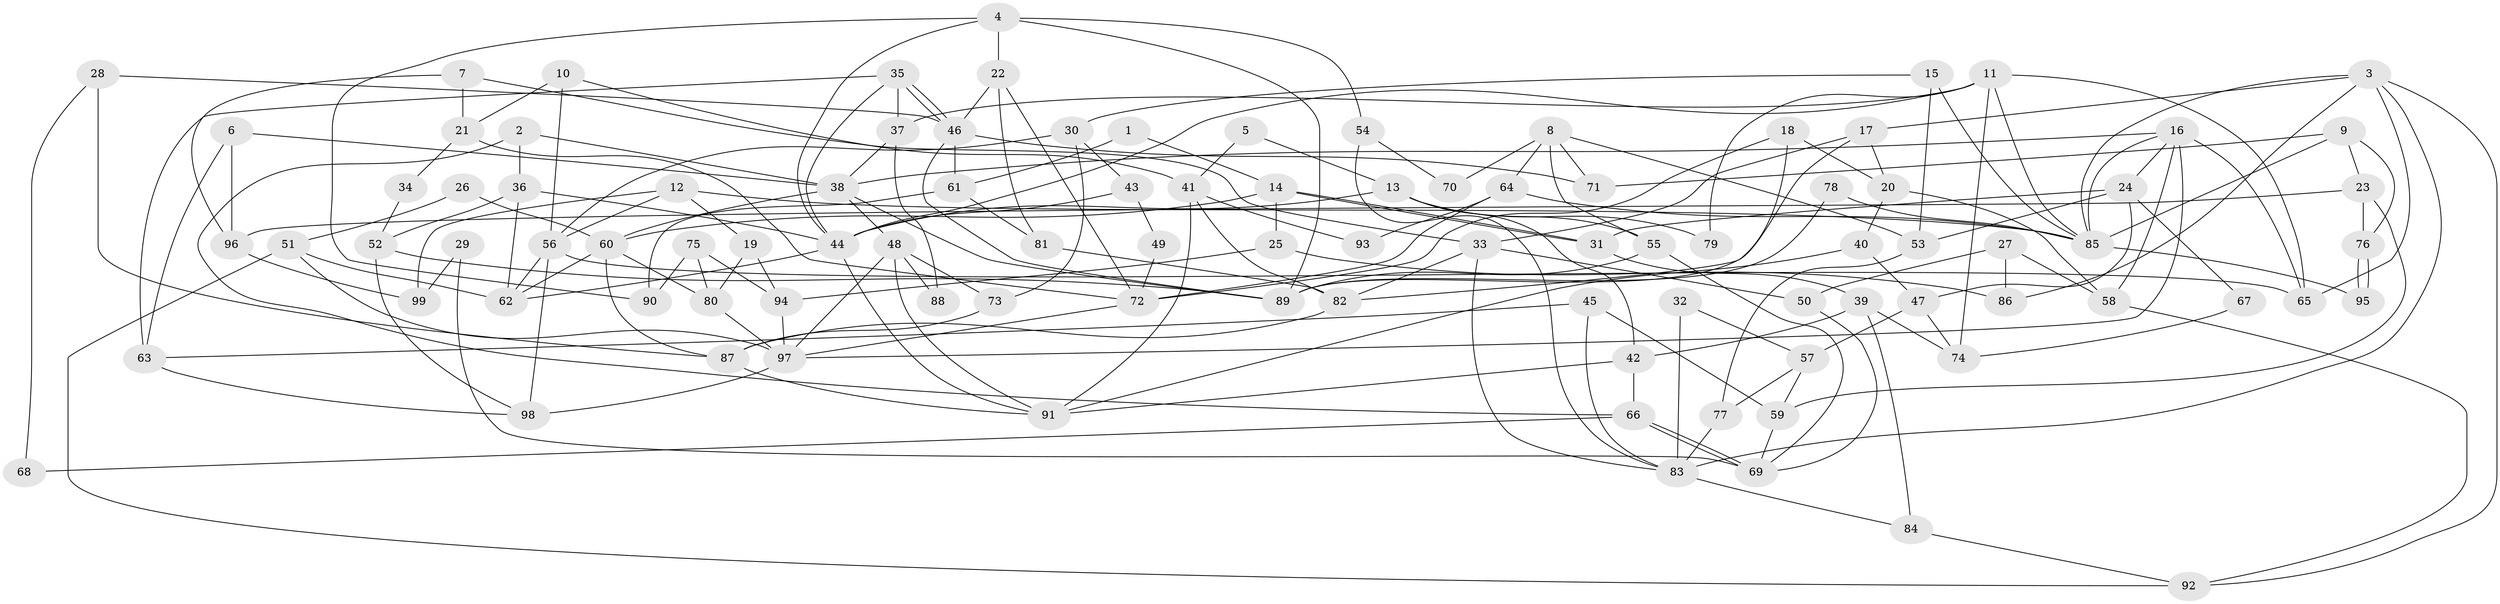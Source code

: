 // Generated by graph-tools (version 1.1) at 2025/36/03/09/25 02:36:24]
// undirected, 99 vertices, 198 edges
graph export_dot {
graph [start="1"]
  node [color=gray90,style=filled];
  1;
  2;
  3;
  4;
  5;
  6;
  7;
  8;
  9;
  10;
  11;
  12;
  13;
  14;
  15;
  16;
  17;
  18;
  19;
  20;
  21;
  22;
  23;
  24;
  25;
  26;
  27;
  28;
  29;
  30;
  31;
  32;
  33;
  34;
  35;
  36;
  37;
  38;
  39;
  40;
  41;
  42;
  43;
  44;
  45;
  46;
  47;
  48;
  49;
  50;
  51;
  52;
  53;
  54;
  55;
  56;
  57;
  58;
  59;
  60;
  61;
  62;
  63;
  64;
  65;
  66;
  67;
  68;
  69;
  70;
  71;
  72;
  73;
  74;
  75;
  76;
  77;
  78;
  79;
  80;
  81;
  82;
  83;
  84;
  85;
  86;
  87;
  88;
  89;
  90;
  91;
  92;
  93;
  94;
  95;
  96;
  97;
  98;
  99;
  1 -- 61;
  1 -- 14;
  2 -- 36;
  2 -- 38;
  2 -- 66;
  3 -- 83;
  3 -- 85;
  3 -- 17;
  3 -- 65;
  3 -- 86;
  3 -- 92;
  4 -- 44;
  4 -- 89;
  4 -- 22;
  4 -- 54;
  4 -- 90;
  5 -- 41;
  5 -- 13;
  6 -- 63;
  6 -- 38;
  6 -- 96;
  7 -- 96;
  7 -- 21;
  7 -- 33;
  8 -- 55;
  8 -- 64;
  8 -- 53;
  8 -- 70;
  8 -- 71;
  9 -- 85;
  9 -- 71;
  9 -- 23;
  9 -- 76;
  10 -- 41;
  10 -- 56;
  10 -- 21;
  11 -- 44;
  11 -- 65;
  11 -- 37;
  11 -- 74;
  11 -- 79;
  11 -- 85;
  12 -- 85;
  12 -- 56;
  12 -- 19;
  12 -- 99;
  13 -- 42;
  13 -- 44;
  13 -- 55;
  13 -- 79;
  14 -- 60;
  14 -- 31;
  14 -- 31;
  14 -- 25;
  15 -- 53;
  15 -- 85;
  15 -- 30;
  16 -- 24;
  16 -- 65;
  16 -- 38;
  16 -- 58;
  16 -- 85;
  16 -- 97;
  17 -- 20;
  17 -- 33;
  17 -- 89;
  18 -- 72;
  18 -- 82;
  18 -- 20;
  19 -- 80;
  19 -- 94;
  20 -- 58;
  20 -- 40;
  21 -- 72;
  21 -- 34;
  22 -- 46;
  22 -- 72;
  22 -- 81;
  23 -- 76;
  23 -- 59;
  23 -- 96;
  24 -- 47;
  24 -- 53;
  24 -- 31;
  24 -- 67;
  25 -- 94;
  25 -- 86;
  26 -- 51;
  26 -- 60;
  27 -- 86;
  27 -- 50;
  27 -- 58;
  28 -- 87;
  28 -- 46;
  28 -- 68;
  29 -- 69;
  29 -- 99;
  30 -- 56;
  30 -- 43;
  30 -- 73;
  31 -- 39;
  32 -- 83;
  32 -- 57;
  33 -- 50;
  33 -- 82;
  33 -- 83;
  34 -- 52;
  35 -- 46;
  35 -- 46;
  35 -- 37;
  35 -- 44;
  35 -- 63;
  36 -- 44;
  36 -- 62;
  36 -- 52;
  37 -- 38;
  37 -- 88;
  38 -- 89;
  38 -- 48;
  38 -- 60;
  39 -- 42;
  39 -- 74;
  39 -- 84;
  40 -- 91;
  40 -- 47;
  41 -- 91;
  41 -- 82;
  41 -- 93;
  42 -- 66;
  42 -- 91;
  43 -- 44;
  43 -- 49;
  44 -- 91;
  44 -- 62;
  45 -- 59;
  45 -- 83;
  45 -- 63;
  46 -- 89;
  46 -- 61;
  46 -- 71;
  47 -- 74;
  47 -- 57;
  48 -- 97;
  48 -- 73;
  48 -- 88;
  48 -- 91;
  49 -- 72;
  50 -- 69;
  51 -- 97;
  51 -- 92;
  51 -- 62;
  52 -- 98;
  52 -- 89;
  53 -- 77;
  54 -- 83;
  54 -- 70;
  55 -- 89;
  55 -- 69;
  56 -- 98;
  56 -- 62;
  56 -- 65;
  57 -- 59;
  57 -- 77;
  58 -- 92;
  59 -- 69;
  60 -- 62;
  60 -- 80;
  60 -- 87;
  61 -- 81;
  61 -- 90;
  63 -- 98;
  64 -- 72;
  64 -- 85;
  64 -- 93;
  66 -- 69;
  66 -- 69;
  66 -- 68;
  67 -- 74;
  72 -- 97;
  73 -- 87;
  75 -- 80;
  75 -- 90;
  75 -- 94;
  76 -- 95;
  76 -- 95;
  77 -- 83;
  78 -- 89;
  78 -- 85;
  80 -- 97;
  81 -- 82;
  82 -- 87;
  83 -- 84;
  84 -- 92;
  85 -- 95;
  87 -- 91;
  94 -- 97;
  96 -- 99;
  97 -- 98;
}
